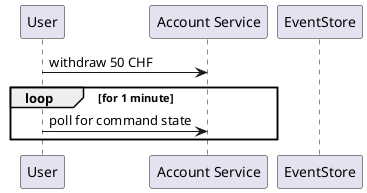 @startuml

participant "User" as U
participant "Account Service" as S
participant "EventStore" as ES

U -> S: withdraw 50 CHF
loop for 1 minute
  U -> S: poll for command state
end

@enduml
